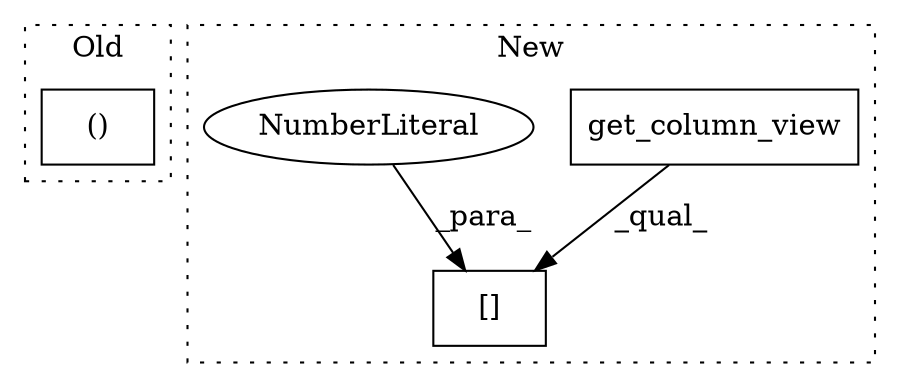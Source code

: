 digraph G {
subgraph cluster0 {
1 [label="()" a="106" s="3652" l="38" shape="box"];
label = "Old";
style="dotted";
}
subgraph cluster1 {
2 [label="get_column_view" a="32" s="3459,3489" l="16,1" shape="box"];
3 [label="[]" a="2" s="3442,3492" l="49,1" shape="box"];
4 [label="NumberLiteral" a="34" s="3491" l="1" shape="ellipse"];
label = "New";
style="dotted";
}
2 -> 3 [label="_qual_"];
4 -> 3 [label="_para_"];
}
